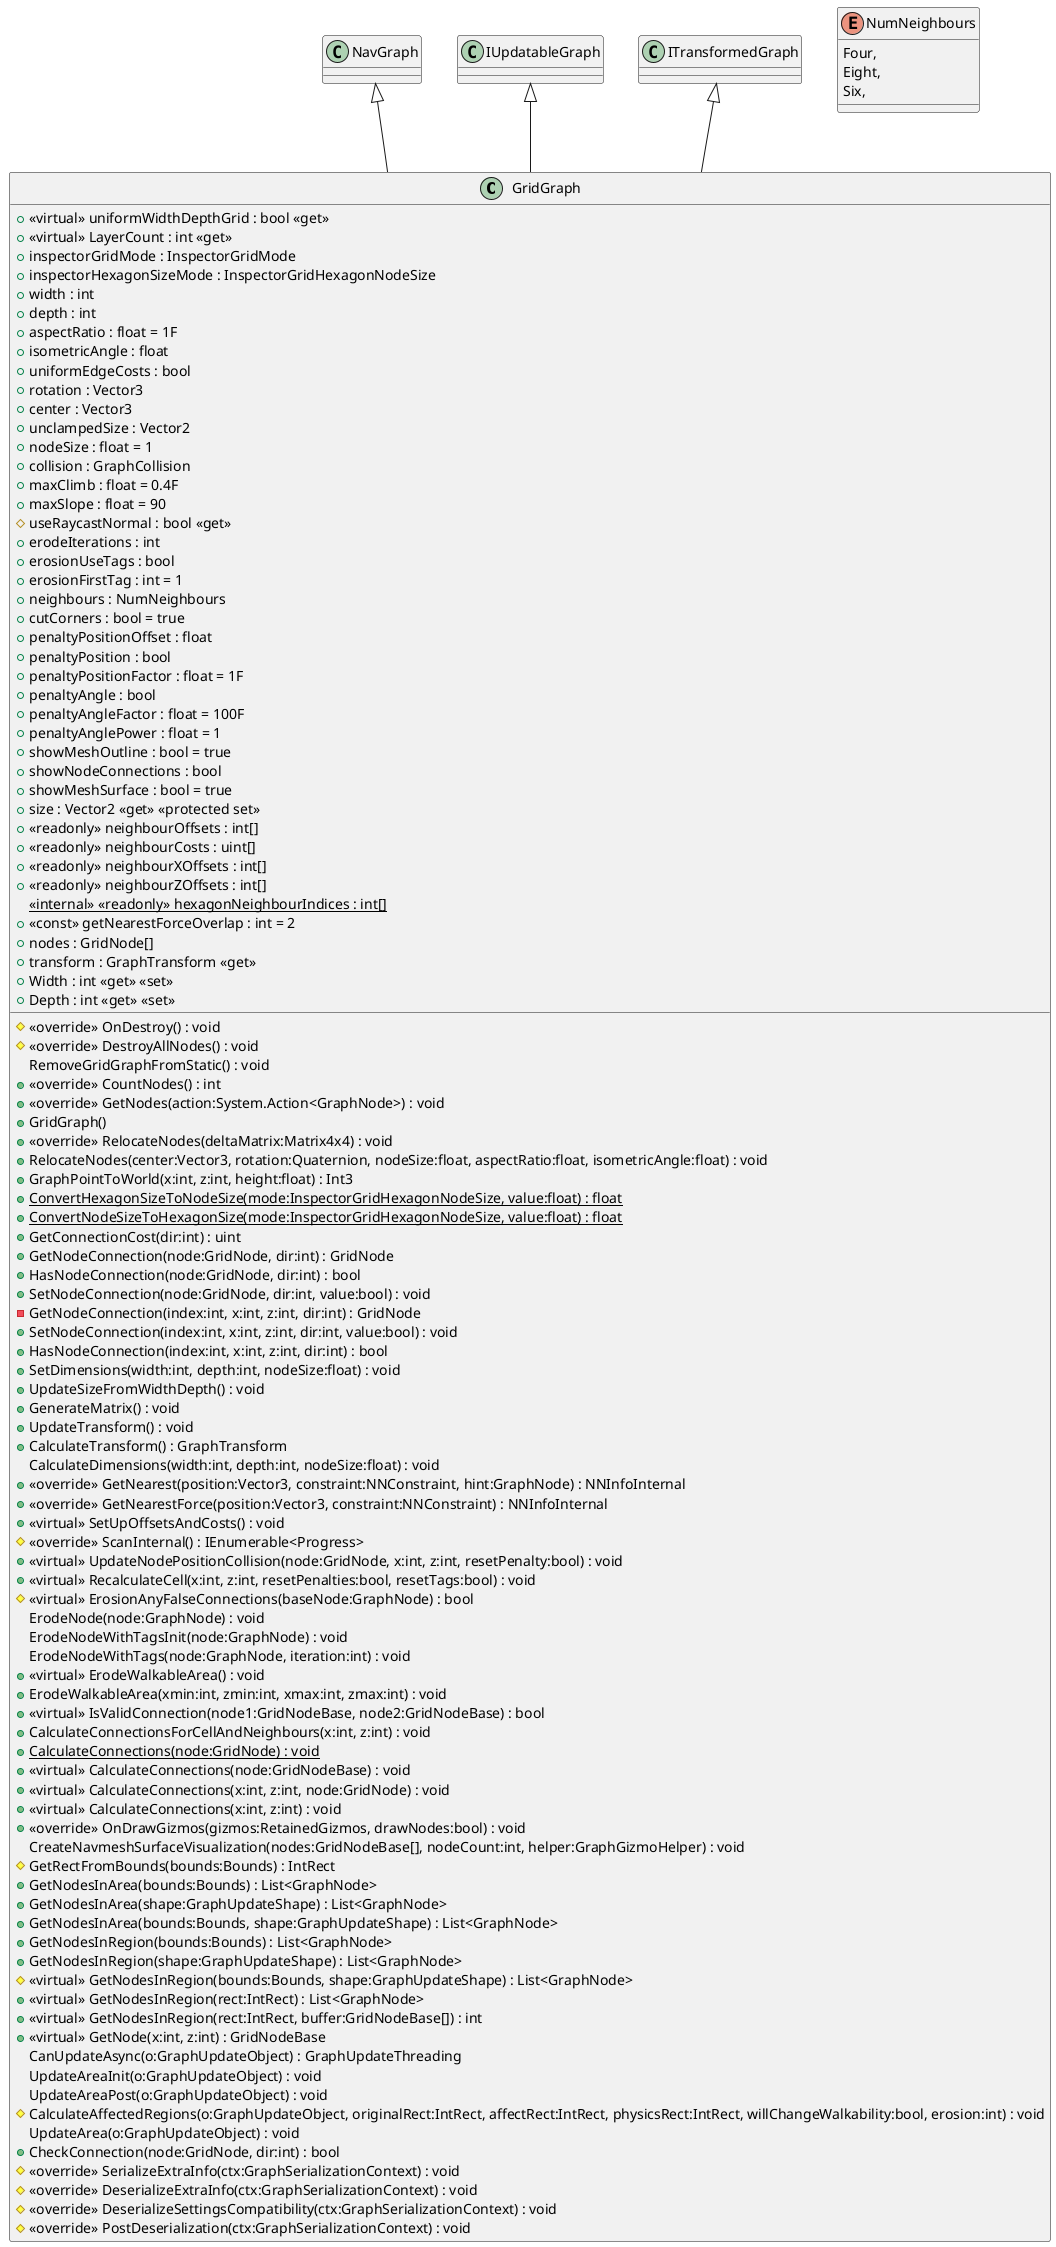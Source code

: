 @startuml
class GridGraph {
    # <<override>> OnDestroy() : void
    # <<override>> DestroyAllNodes() : void
    RemoveGridGraphFromStatic() : void
    + <<virtual>> uniformWidthDepthGrid : bool <<get>>
    + <<virtual>> LayerCount : int <<get>>
    + <<override>> CountNodes() : int
    + <<override>> GetNodes(action:System.Action<GraphNode>) : void
    + inspectorGridMode : InspectorGridMode
    + inspectorHexagonSizeMode : InspectorGridHexagonNodeSize
    + width : int
    + depth : int
    + aspectRatio : float = 1F
    + isometricAngle : float
    + uniformEdgeCosts : bool
    + rotation : Vector3
    + center : Vector3
    + unclampedSize : Vector2
    + nodeSize : float = 1
    + collision : GraphCollision
    + maxClimb : float = 0.4F
    + maxSlope : float = 90
    # useRaycastNormal : bool <<get>>
    + erodeIterations : int
    + erosionUseTags : bool
    + erosionFirstTag : int = 1
    + neighbours : NumNeighbours
    + cutCorners : bool = true
    + penaltyPositionOffset : float
    + penaltyPosition : bool
    + penaltyPositionFactor : float = 1F
    + penaltyAngle : bool
    + penaltyAngleFactor : float = 100F
    + penaltyAnglePower : float = 1
    + showMeshOutline : bool = true
    + showNodeConnections : bool
    + showMeshSurface : bool = true
    + size : Vector2 <<get>> <<protected set>>
    + <<readonly>> neighbourOffsets : int[]
    + <<readonly>> neighbourCosts : uint[]
    + <<readonly>> neighbourXOffsets : int[]
    + <<readonly>> neighbourZOffsets : int[]
    <<internal>> {static} <<readonly>> hexagonNeighbourIndices : int[]
    + <<const>> getNearestForceOverlap : int = 2
    + nodes : GridNode[]
    + transform : GraphTransform <<get>>
    + GridGraph()
    + <<override>> RelocateNodes(deltaMatrix:Matrix4x4) : void
    + RelocateNodes(center:Vector3, rotation:Quaternion, nodeSize:float, aspectRatio:float, isometricAngle:float) : void
    + GraphPointToWorld(x:int, z:int, height:float) : Int3
    + {static} ConvertHexagonSizeToNodeSize(mode:InspectorGridHexagonNodeSize, value:float) : float
    + {static} ConvertNodeSizeToHexagonSize(mode:InspectorGridHexagonNodeSize, value:float) : float
    + Width : int <<get>> <<set>>
    + Depth : int <<get>> <<set>>
    + GetConnectionCost(dir:int) : uint
    + GetNodeConnection(node:GridNode, dir:int) : GridNode
    + HasNodeConnection(node:GridNode, dir:int) : bool
    + SetNodeConnection(node:GridNode, dir:int, value:bool) : void
    - GetNodeConnection(index:int, x:int, z:int, dir:int) : GridNode
    + SetNodeConnection(index:int, x:int, z:int, dir:int, value:bool) : void
    + HasNodeConnection(index:int, x:int, z:int, dir:int) : bool
    + SetDimensions(width:int, depth:int, nodeSize:float) : void
    + UpdateSizeFromWidthDepth() : void
    + GenerateMatrix() : void
    + UpdateTransform() : void
    + CalculateTransform() : GraphTransform
    CalculateDimensions(width:int, depth:int, nodeSize:float) : void
    + <<override>> GetNearest(position:Vector3, constraint:NNConstraint, hint:GraphNode) : NNInfoInternal
    + <<override>> GetNearestForce(position:Vector3, constraint:NNConstraint) : NNInfoInternal
    + <<virtual>> SetUpOffsetsAndCosts() : void
    # <<override>> ScanInternal() : IEnumerable<Progress>
    + <<virtual>> UpdateNodePositionCollision(node:GridNode, x:int, z:int, resetPenalty:bool) : void
    + <<virtual>> RecalculateCell(x:int, z:int, resetPenalties:bool, resetTags:bool) : void
    # <<virtual>> ErosionAnyFalseConnections(baseNode:GraphNode) : bool
    ErodeNode(node:GraphNode) : void
    ErodeNodeWithTagsInit(node:GraphNode) : void
    ErodeNodeWithTags(node:GraphNode, iteration:int) : void
    + <<virtual>> ErodeWalkableArea() : void
    + ErodeWalkableArea(xmin:int, zmin:int, xmax:int, zmax:int) : void
    + <<virtual>> IsValidConnection(node1:GridNodeBase, node2:GridNodeBase) : bool
    + CalculateConnectionsForCellAndNeighbours(x:int, z:int) : void
    + {static} CalculateConnections(node:GridNode) : void
    + <<virtual>> CalculateConnections(node:GridNodeBase) : void
    + <<virtual>> CalculateConnections(x:int, z:int, node:GridNode) : void
    + <<virtual>> CalculateConnections(x:int, z:int) : void
    + <<override>> OnDrawGizmos(gizmos:RetainedGizmos, drawNodes:bool) : void
    CreateNavmeshSurfaceVisualization(nodes:GridNodeBase[], nodeCount:int, helper:GraphGizmoHelper) : void
    # GetRectFromBounds(bounds:Bounds) : IntRect
    + GetNodesInArea(bounds:Bounds) : List<GraphNode>
    + GetNodesInArea(shape:GraphUpdateShape) : List<GraphNode>
    + GetNodesInArea(bounds:Bounds, shape:GraphUpdateShape) : List<GraphNode>
    + GetNodesInRegion(bounds:Bounds) : List<GraphNode>
    + GetNodesInRegion(shape:GraphUpdateShape) : List<GraphNode>
    # <<virtual>> GetNodesInRegion(bounds:Bounds, shape:GraphUpdateShape) : List<GraphNode>
    + <<virtual>> GetNodesInRegion(rect:IntRect) : List<GraphNode>
    + <<virtual>> GetNodesInRegion(rect:IntRect, buffer:GridNodeBase[]) : int
    + <<virtual>> GetNode(x:int, z:int) : GridNodeBase
    CanUpdateAsync(o:GraphUpdateObject) : GraphUpdateThreading
    UpdateAreaInit(o:GraphUpdateObject) : void
    UpdateAreaPost(o:GraphUpdateObject) : void
    # CalculateAffectedRegions(o:GraphUpdateObject, originalRect:IntRect, affectRect:IntRect, physicsRect:IntRect, willChangeWalkability:bool, erosion:int) : void
    UpdateArea(o:GraphUpdateObject) : void
    + CheckConnection(node:GridNode, dir:int) : bool
    # <<override>> SerializeExtraInfo(ctx:GraphSerializationContext) : void
    # <<override>> DeserializeExtraInfo(ctx:GraphSerializationContext) : void
    # <<override>> DeserializeSettingsCompatibility(ctx:GraphSerializationContext) : void
    # <<override>> PostDeserialization(ctx:GraphSerializationContext) : void
}
enum NumNeighbours {
    Four,
    Eight,
    Six,
}
NavGraph <|-- GridGraph
IUpdatableGraph <|-- GridGraph
ITransformedGraph <|-- GridGraph
@enduml
